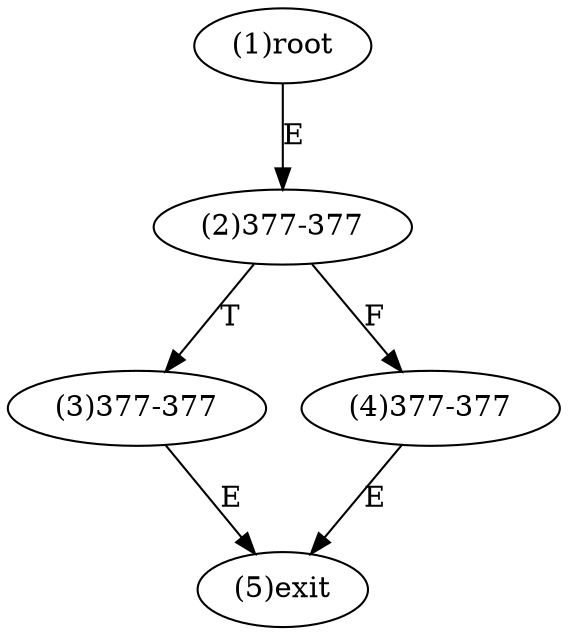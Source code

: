 digraph "" { 
1[ label="(1)root"];
2[ label="(2)377-377"];
3[ label="(3)377-377"];
4[ label="(4)377-377"];
5[ label="(5)exit"];
1->2[ label="E"];
2->4[ label="F"];
2->3[ label="T"];
3->5[ label="E"];
4->5[ label="E"];
}